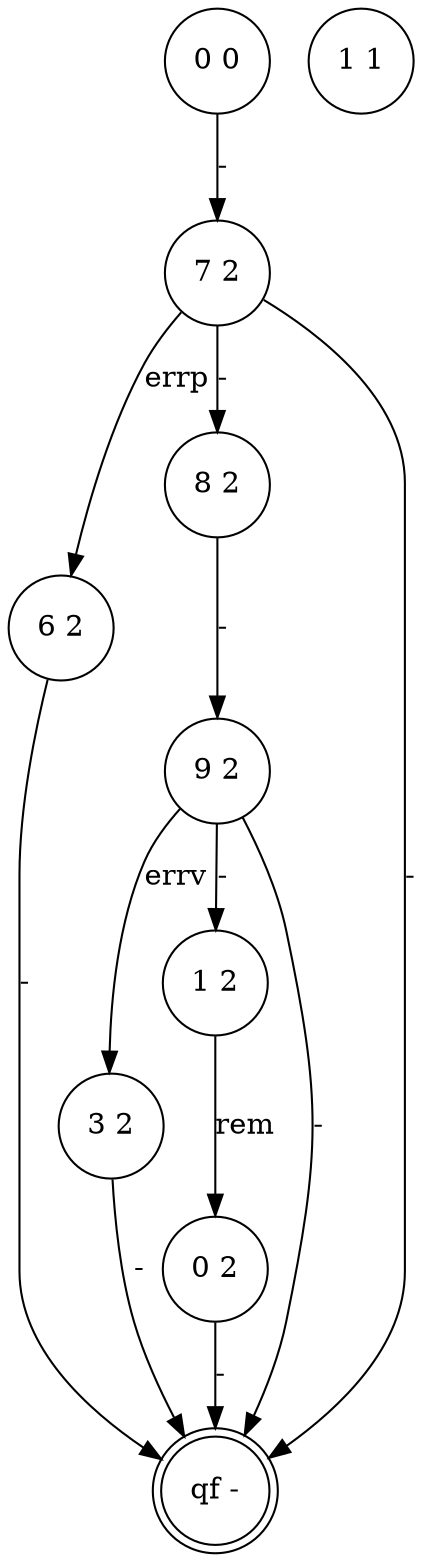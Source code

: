 digraph 2 {
	"7 2" [shape=circle]
	"6 2" [shape=circle]
	"8 2" [shape=circle]
	"9 2" [shape=circle]
	"3 2" [shape=circle]
	"1 2" [shape=circle]
	"0 2" [shape=circle]
	"qf -" [shape=doublecircle]
	"0 0" [shape=circle]
	"1 1" [shape=circle]
	"7 2" -> "6 2" [label=errp]
	"7 2" -> "8 2" [label="-"]
	"8 2" -> "9 2" [label="-"]
	"9 2" -> "3 2" [label=errv]
	"9 2" -> "1 2" [label="-"]
	"1 2" -> "0 2" [label=rem]
	"7 2" -> "qf -" [label="-"]
	"6 2" -> "qf -" [label="-"]
	"9 2" -> "qf -" [label="-"]
	"3 2" -> "qf -" [label="-"]
	"0 2" -> "qf -" [label="-"]
	"0 0" -> "7 2" [label="-"]
}
